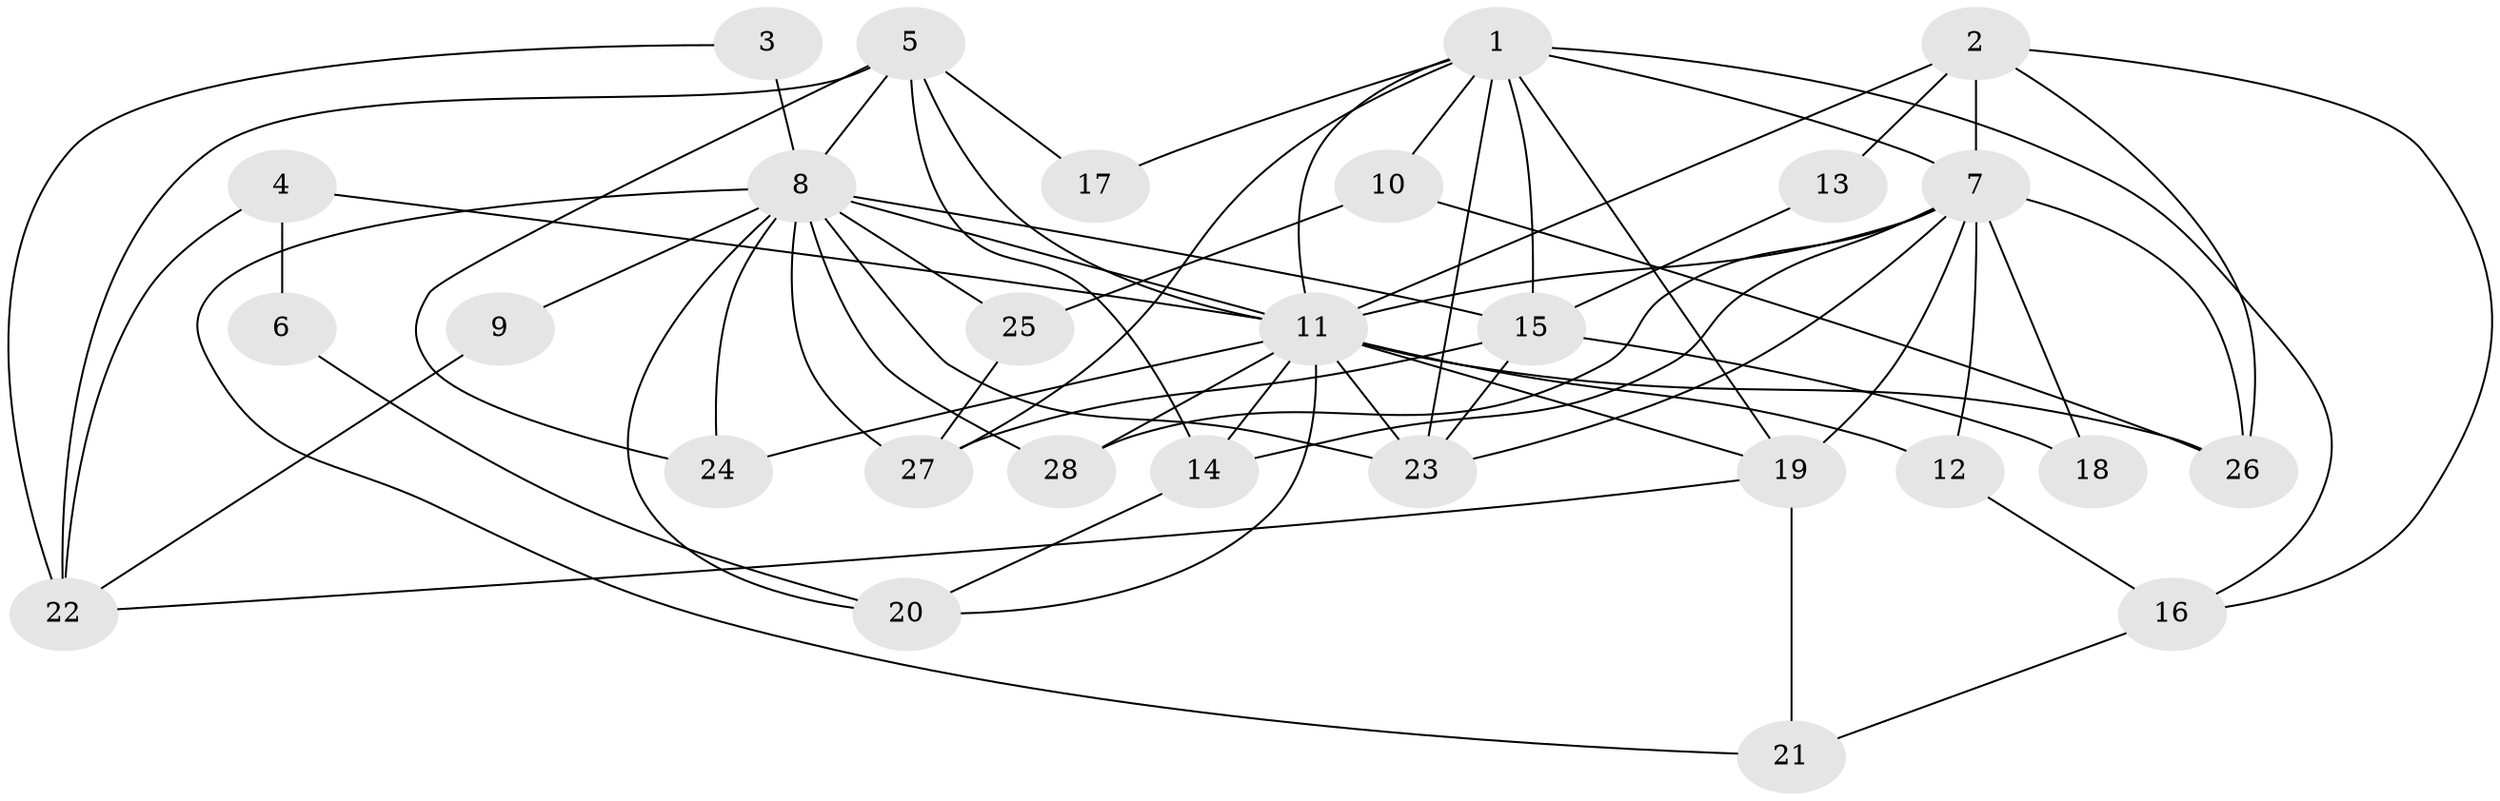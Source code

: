 // original degree distribution, {3: 0.38181818181818183, 5: 0.14545454545454545, 2: 0.10909090909090909, 6: 0.12727272727272726, 4: 0.18181818181818182, 7: 0.01818181818181818, 8: 0.03636363636363636}
// Generated by graph-tools (version 1.1) at 2025/36/03/09/25 02:36:21]
// undirected, 28 vertices, 65 edges
graph export_dot {
graph [start="1"]
  node [color=gray90,style=filled];
  1;
  2;
  3;
  4;
  5;
  6;
  7;
  8;
  9;
  10;
  11;
  12;
  13;
  14;
  15;
  16;
  17;
  18;
  19;
  20;
  21;
  22;
  23;
  24;
  25;
  26;
  27;
  28;
  1 -- 7 [weight=1.0];
  1 -- 10 [weight=1.0];
  1 -- 11 [weight=1.0];
  1 -- 15 [weight=1.0];
  1 -- 16 [weight=1.0];
  1 -- 17 [weight=2.0];
  1 -- 19 [weight=1.0];
  1 -- 23 [weight=2.0];
  1 -- 27 [weight=1.0];
  2 -- 7 [weight=3.0];
  2 -- 11 [weight=1.0];
  2 -- 13 [weight=1.0];
  2 -- 16 [weight=1.0];
  2 -- 26 [weight=2.0];
  3 -- 8 [weight=2.0];
  3 -- 22 [weight=1.0];
  4 -- 6 [weight=1.0];
  4 -- 11 [weight=1.0];
  4 -- 22 [weight=1.0];
  5 -- 8 [weight=1.0];
  5 -- 11 [weight=1.0];
  5 -- 14 [weight=1.0];
  5 -- 17 [weight=1.0];
  5 -- 22 [weight=1.0];
  5 -- 24 [weight=1.0];
  6 -- 20 [weight=1.0];
  7 -- 11 [weight=3.0];
  7 -- 12 [weight=1.0];
  7 -- 14 [weight=1.0];
  7 -- 18 [weight=1.0];
  7 -- 19 [weight=2.0];
  7 -- 23 [weight=1.0];
  7 -- 26 [weight=1.0];
  7 -- 28 [weight=1.0];
  8 -- 9 [weight=1.0];
  8 -- 11 [weight=2.0];
  8 -- 15 [weight=1.0];
  8 -- 20 [weight=1.0];
  8 -- 21 [weight=1.0];
  8 -- 23 [weight=3.0];
  8 -- 24 [weight=1.0];
  8 -- 25 [weight=1.0];
  8 -- 27 [weight=1.0];
  8 -- 28 [weight=1.0];
  9 -- 22 [weight=1.0];
  10 -- 25 [weight=1.0];
  10 -- 26 [weight=1.0];
  11 -- 12 [weight=1.0];
  11 -- 14 [weight=1.0];
  11 -- 19 [weight=1.0];
  11 -- 20 [weight=1.0];
  11 -- 23 [weight=1.0];
  11 -- 24 [weight=1.0];
  11 -- 26 [weight=1.0];
  11 -- 28 [weight=1.0];
  12 -- 16 [weight=1.0];
  13 -- 15 [weight=1.0];
  14 -- 20 [weight=1.0];
  15 -- 18 [weight=1.0];
  15 -- 23 [weight=1.0];
  15 -- 27 [weight=1.0];
  16 -- 21 [weight=1.0];
  19 -- 21 [weight=1.0];
  19 -- 22 [weight=1.0];
  25 -- 27 [weight=1.0];
}
